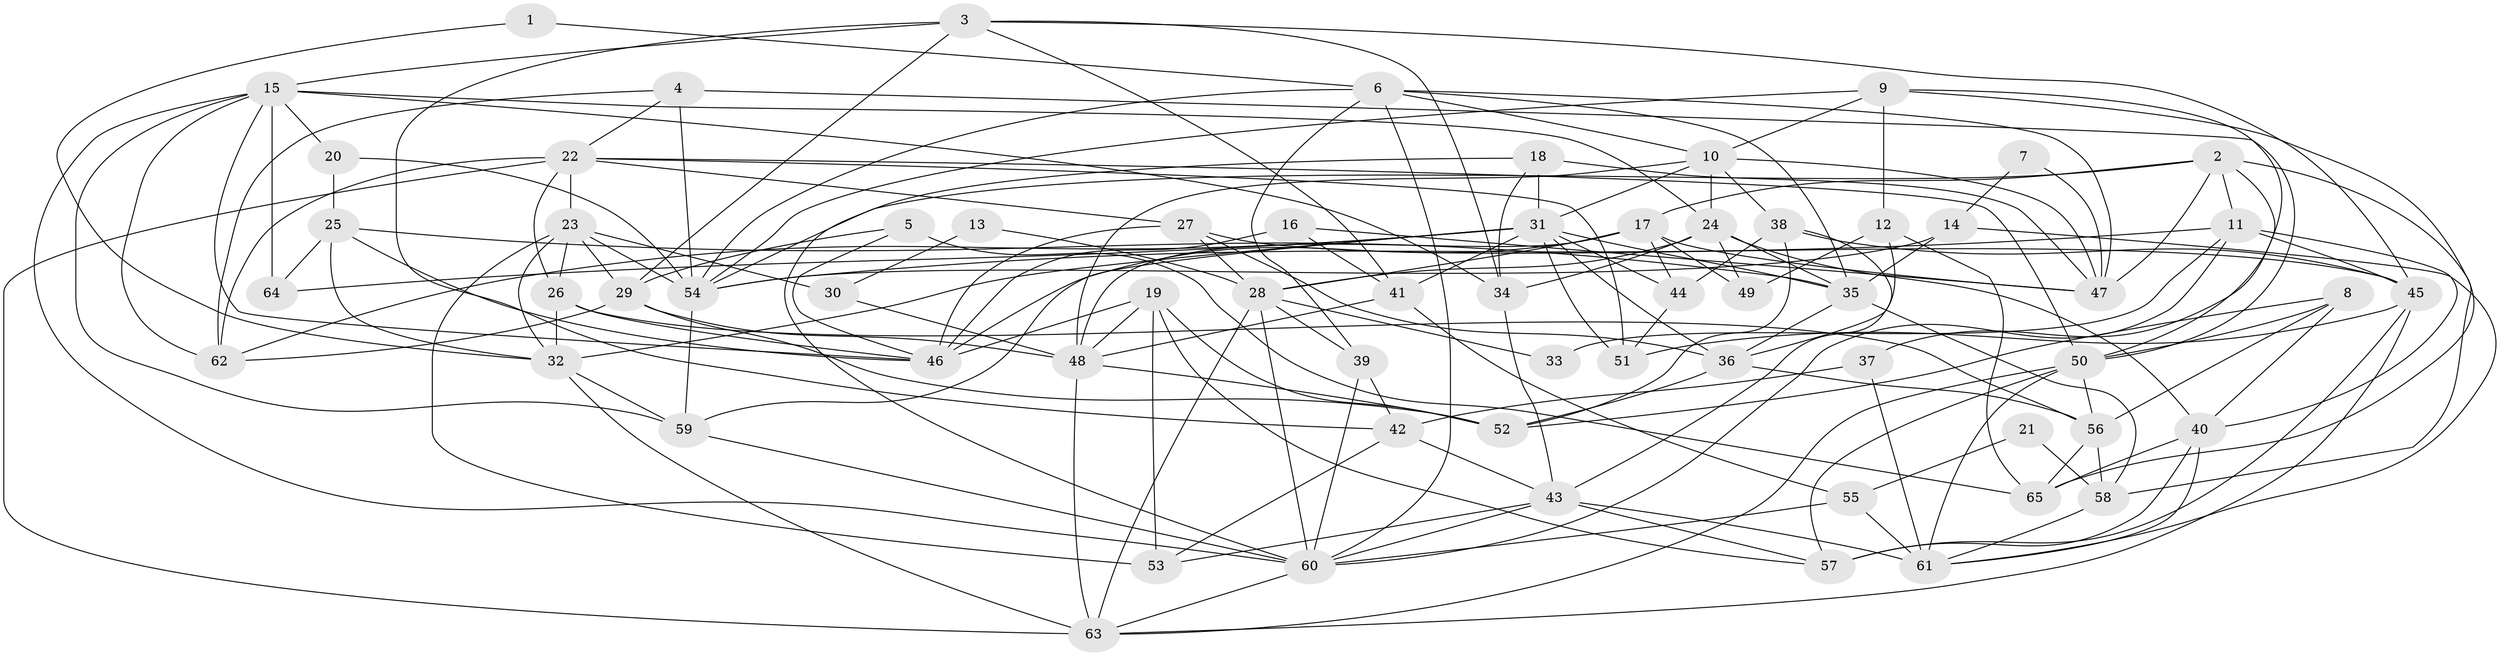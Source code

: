 // original degree distribution, {4: 0.24806201550387597, 2: 0.10852713178294573, 6: 0.10077519379844961, 3: 0.31007751937984496, 5: 0.1937984496124031, 7: 0.023255813953488372, 8: 0.015503875968992248}
// Generated by graph-tools (version 1.1) at 2025/01/03/09/25 03:01:57]
// undirected, 65 vertices, 176 edges
graph export_dot {
graph [start="1"]
  node [color=gray90,style=filled];
  1;
  2;
  3;
  4;
  5;
  6;
  7;
  8;
  9;
  10;
  11;
  12;
  13;
  14;
  15;
  16;
  17;
  18;
  19;
  20;
  21;
  22;
  23;
  24;
  25;
  26;
  27;
  28;
  29;
  30;
  31;
  32;
  33;
  34;
  35;
  36;
  37;
  38;
  39;
  40;
  41;
  42;
  43;
  44;
  45;
  46;
  47;
  48;
  49;
  50;
  51;
  52;
  53;
  54;
  55;
  56;
  57;
  58;
  59;
  60;
  61;
  62;
  63;
  64;
  65;
  1 -- 6 [weight=1.0];
  1 -- 32 [weight=1.0];
  2 -- 11 [weight=1.0];
  2 -- 17 [weight=1.0];
  2 -- 47 [weight=1.0];
  2 -- 50 [weight=1.0];
  2 -- 54 [weight=1.0];
  2 -- 58 [weight=1.0];
  3 -- 15 [weight=1.0];
  3 -- 29 [weight=1.0];
  3 -- 34 [weight=1.0];
  3 -- 41 [weight=1.0];
  3 -- 42 [weight=1.0];
  3 -- 45 [weight=1.0];
  4 -- 22 [weight=1.0];
  4 -- 50 [weight=1.0];
  4 -- 54 [weight=2.0];
  4 -- 62 [weight=1.0];
  5 -- 29 [weight=1.0];
  5 -- 46 [weight=1.0];
  5 -- 65 [weight=1.0];
  6 -- 10 [weight=1.0];
  6 -- 35 [weight=1.0];
  6 -- 39 [weight=1.0];
  6 -- 47 [weight=1.0];
  6 -- 54 [weight=1.0];
  6 -- 60 [weight=2.0];
  7 -- 14 [weight=1.0];
  7 -- 47 [weight=1.0];
  8 -- 40 [weight=1.0];
  8 -- 50 [weight=1.0];
  8 -- 52 [weight=1.0];
  8 -- 56 [weight=1.0];
  9 -- 10 [weight=1.0];
  9 -- 12 [weight=1.0];
  9 -- 37 [weight=1.0];
  9 -- 54 [weight=1.0];
  9 -- 65 [weight=1.0];
  10 -- 24 [weight=1.0];
  10 -- 31 [weight=1.0];
  10 -- 38 [weight=1.0];
  10 -- 47 [weight=1.0];
  10 -- 48 [weight=1.0];
  11 -- 33 [weight=1.0];
  11 -- 40 [weight=1.0];
  11 -- 45 [weight=2.0];
  11 -- 54 [weight=1.0];
  11 -- 60 [weight=1.0];
  12 -- 36 [weight=1.0];
  12 -- 49 [weight=1.0];
  12 -- 65 [weight=1.0];
  13 -- 28 [weight=2.0];
  13 -- 30 [weight=1.0];
  14 -- 35 [weight=1.0];
  14 -- 54 [weight=2.0];
  14 -- 61 [weight=1.0];
  15 -- 20 [weight=1.0];
  15 -- 24 [weight=1.0];
  15 -- 34 [weight=1.0];
  15 -- 46 [weight=1.0];
  15 -- 59 [weight=1.0];
  15 -- 60 [weight=1.0];
  15 -- 62 [weight=1.0];
  15 -- 64 [weight=1.0];
  16 -- 41 [weight=1.0];
  16 -- 46 [weight=1.0];
  16 -- 47 [weight=1.0];
  17 -- 28 [weight=1.0];
  17 -- 44 [weight=2.0];
  17 -- 46 [weight=1.0];
  17 -- 47 [weight=1.0];
  17 -- 48 [weight=2.0];
  17 -- 49 [weight=1.0];
  18 -- 31 [weight=1.0];
  18 -- 34 [weight=1.0];
  18 -- 47 [weight=1.0];
  18 -- 60 [weight=1.0];
  19 -- 46 [weight=1.0];
  19 -- 48 [weight=1.0];
  19 -- 52 [weight=1.0];
  19 -- 53 [weight=1.0];
  19 -- 57 [weight=1.0];
  20 -- 25 [weight=1.0];
  20 -- 54 [weight=1.0];
  21 -- 55 [weight=2.0];
  21 -- 58 [weight=2.0];
  22 -- 23 [weight=1.0];
  22 -- 26 [weight=2.0];
  22 -- 27 [weight=1.0];
  22 -- 50 [weight=1.0];
  22 -- 51 [weight=1.0];
  22 -- 62 [weight=1.0];
  22 -- 63 [weight=1.0];
  23 -- 26 [weight=1.0];
  23 -- 29 [weight=1.0];
  23 -- 30 [weight=1.0];
  23 -- 32 [weight=1.0];
  23 -- 53 [weight=1.0];
  23 -- 54 [weight=1.0];
  24 -- 28 [weight=1.0];
  24 -- 34 [weight=1.0];
  24 -- 35 [weight=1.0];
  24 -- 40 [weight=2.0];
  24 -- 49 [weight=1.0];
  25 -- 32 [weight=1.0];
  25 -- 35 [weight=1.0];
  25 -- 46 [weight=1.0];
  25 -- 64 [weight=1.0];
  26 -- 32 [weight=1.0];
  26 -- 46 [weight=1.0];
  26 -- 56 [weight=1.0];
  27 -- 28 [weight=1.0];
  27 -- 36 [weight=1.0];
  27 -- 45 [weight=1.0];
  27 -- 46 [weight=1.0];
  28 -- 33 [weight=1.0];
  28 -- 39 [weight=1.0];
  28 -- 60 [weight=1.0];
  28 -- 63 [weight=1.0];
  29 -- 48 [weight=1.0];
  29 -- 52 [weight=1.0];
  29 -- 62 [weight=1.0];
  30 -- 48 [weight=1.0];
  31 -- 32 [weight=1.0];
  31 -- 35 [weight=1.0];
  31 -- 36 [weight=1.0];
  31 -- 41 [weight=1.0];
  31 -- 44 [weight=1.0];
  31 -- 51 [weight=1.0];
  31 -- 59 [weight=1.0];
  31 -- 62 [weight=1.0];
  31 -- 64 [weight=1.0];
  32 -- 59 [weight=1.0];
  32 -- 63 [weight=1.0];
  34 -- 43 [weight=1.0];
  35 -- 36 [weight=1.0];
  35 -- 58 [weight=1.0];
  36 -- 52 [weight=1.0];
  36 -- 56 [weight=1.0];
  37 -- 42 [weight=1.0];
  37 -- 61 [weight=2.0];
  38 -- 43 [weight=1.0];
  38 -- 44 [weight=1.0];
  38 -- 45 [weight=1.0];
  38 -- 52 [weight=2.0];
  39 -- 42 [weight=2.0];
  39 -- 60 [weight=1.0];
  40 -- 57 [weight=2.0];
  40 -- 61 [weight=1.0];
  40 -- 65 [weight=1.0];
  41 -- 48 [weight=1.0];
  41 -- 55 [weight=1.0];
  42 -- 43 [weight=1.0];
  42 -- 53 [weight=1.0];
  43 -- 53 [weight=1.0];
  43 -- 57 [weight=1.0];
  43 -- 60 [weight=1.0];
  43 -- 61 [weight=1.0];
  44 -- 51 [weight=1.0];
  45 -- 51 [weight=1.0];
  45 -- 57 [weight=1.0];
  45 -- 63 [weight=1.0];
  48 -- 52 [weight=1.0];
  48 -- 63 [weight=1.0];
  50 -- 56 [weight=1.0];
  50 -- 57 [weight=1.0];
  50 -- 61 [weight=1.0];
  50 -- 63 [weight=1.0];
  54 -- 59 [weight=1.0];
  55 -- 60 [weight=1.0];
  55 -- 61 [weight=1.0];
  56 -- 58 [weight=1.0];
  56 -- 65 [weight=2.0];
  58 -- 61 [weight=1.0];
  59 -- 60 [weight=1.0];
  60 -- 63 [weight=1.0];
}
